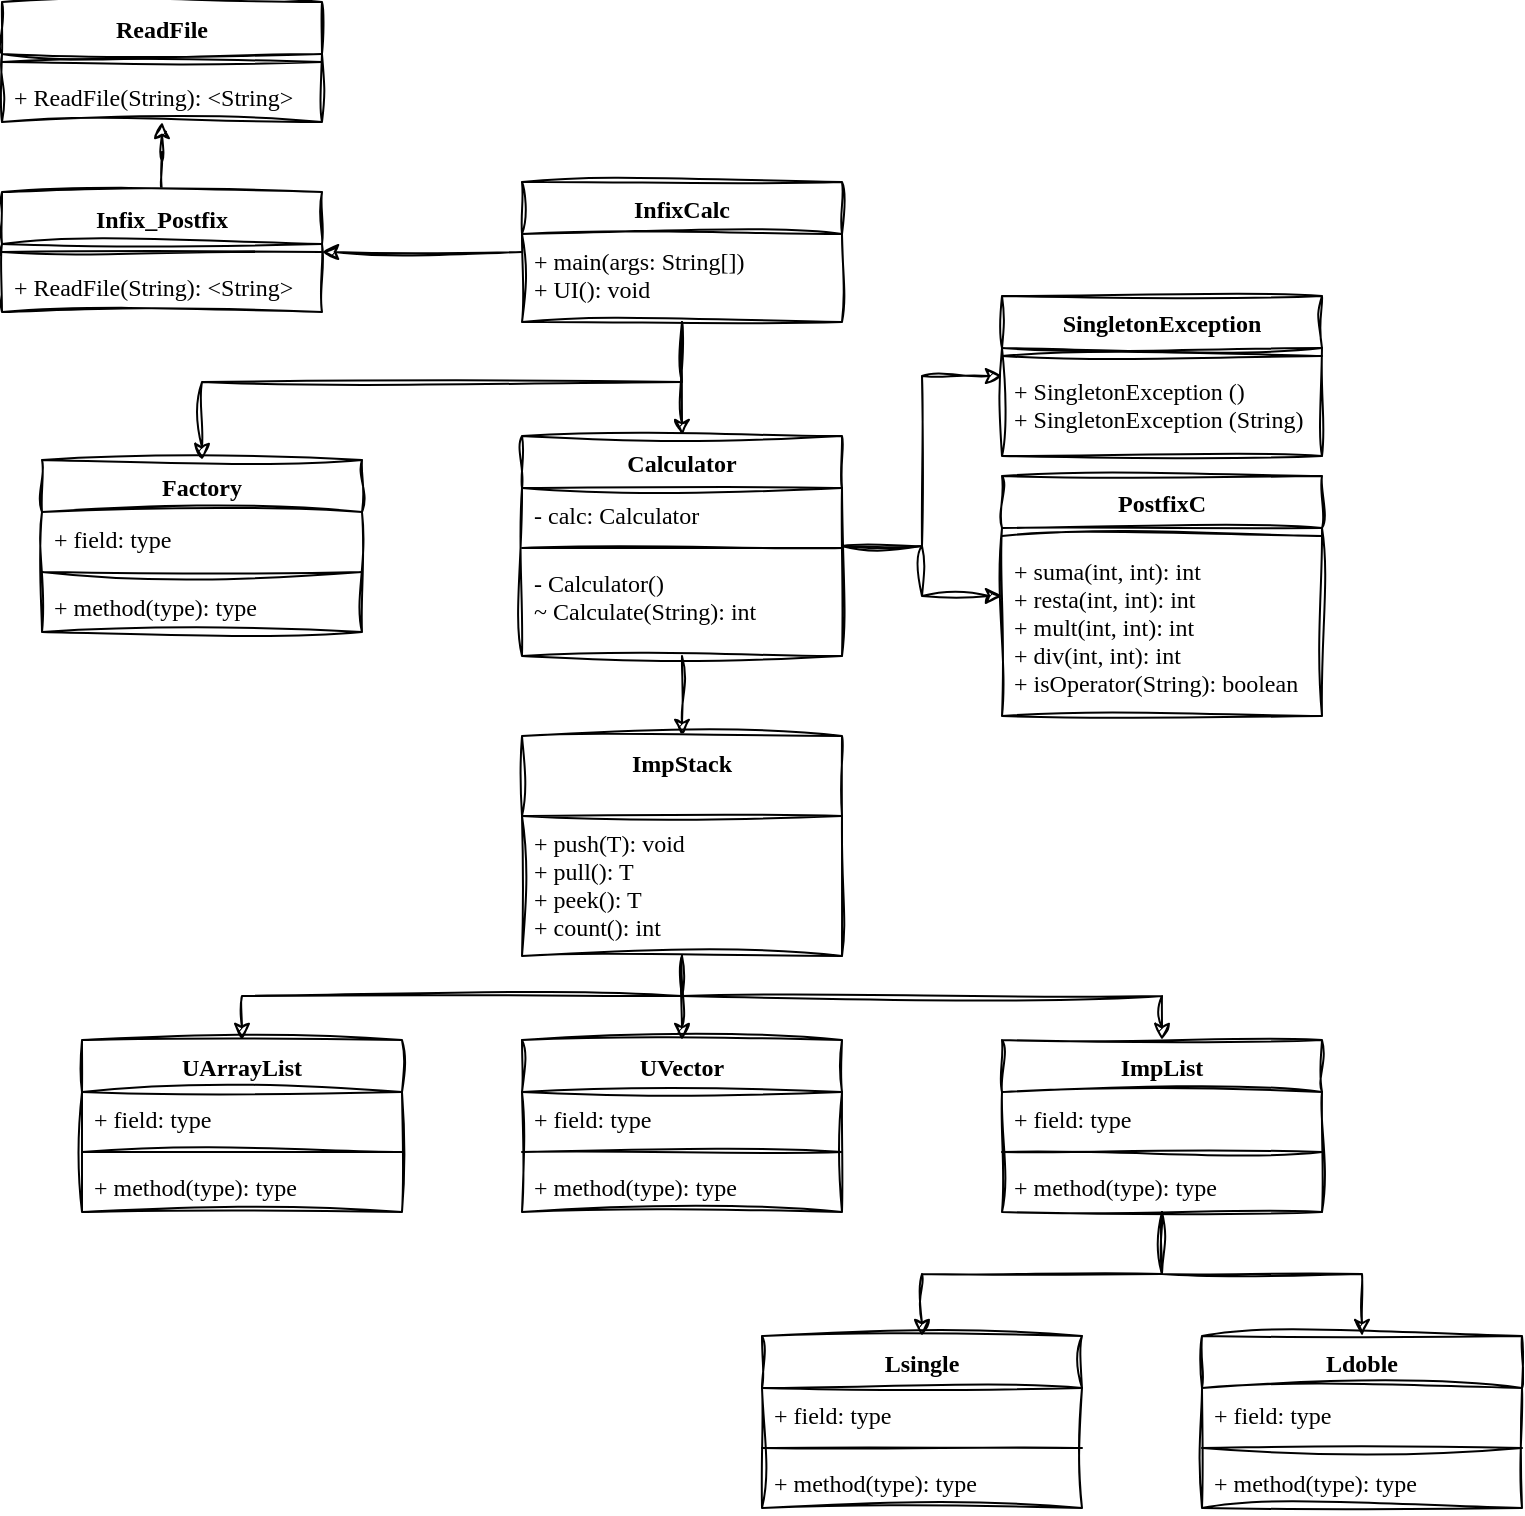 <mxfile version="20.8.16" type="device"><diagram id="C5RBs43oDa-KdzZeNtuy" name="Page-1"><mxGraphModel dx="1472" dy="708" grid="1" gridSize="10" guides="1" tooltips="1" connect="1" arrows="1" fold="1" page="1" pageScale="1" pageWidth="827" pageHeight="1169" math="0" shadow="0"><root><mxCell id="WIyWlLk6GJQsqaUBKTNV-0"/><mxCell id="WIyWlLk6GJQsqaUBKTNV-1" parent="WIyWlLk6GJQsqaUBKTNV-0"/><mxCell id="-Y89lW78PFe7YnOMHN3W-61" style="edgeStyle=orthogonalEdgeStyle;rounded=0;sketch=1;hachureGap=4;jiggle=2;curveFitting=1;orthogonalLoop=1;jettySize=auto;html=1;fontFamily=Garamond;fontSize=12;" parent="WIyWlLk6GJQsqaUBKTNV-1" source="-Y89lW78PFe7YnOMHN3W-0" target="Hi9I_zQP8mZ7ygohzVZc-4" edge="1"><mxGeometry relative="1" as="geometry"><mxPoint x="184" y="235" as="targetPoint"/></mxGeometry></mxCell><mxCell id="-Y89lW78PFe7YnOMHN3W-62" style="edgeStyle=orthogonalEdgeStyle;rounded=0;sketch=1;hachureGap=4;jiggle=2;curveFitting=1;orthogonalLoop=1;jettySize=auto;html=1;fontFamily=Garamond;fontSize=12;" parent="WIyWlLk6GJQsqaUBKTNV-1" source="-Y89lW78PFe7YnOMHN3W-0" target="-Y89lW78PFe7YnOMHN3W-8" edge="1"><mxGeometry relative="1" as="geometry"/></mxCell><mxCell id="-Y89lW78PFe7YnOMHN3W-0" value="InfixCalc" style="swimlane;fontStyle=1;align=center;verticalAlign=top;childLayout=stackLayout;horizontal=1;startSize=26;horizontalStack=0;resizeParent=1;resizeParentMax=0;resizeLast=0;collapsible=1;marginBottom=0;sketch=1;hachureGap=4;jiggle=2;curveFitting=1;fontFamily=Garamond;fontSize=12;" parent="WIyWlLk6GJQsqaUBKTNV-1" vertex="1"><mxGeometry x="294" y="200" width="160" height="70" as="geometry"/></mxCell><mxCell id="-Y89lW78PFe7YnOMHN3W-3" value="+ main(args: String[])&#10;+ UI(): void" style="text;strokeColor=none;fillColor=none;align=left;verticalAlign=top;spacingLeft=4;spacingRight=4;overflow=hidden;rotatable=0;points=[[0,0.5],[1,0.5]];portConstraint=eastwest;fontSize=12;fontFamily=Garamond;" parent="-Y89lW78PFe7YnOMHN3W-0" vertex="1"><mxGeometry y="26" width="160" height="44" as="geometry"/></mxCell><mxCell id="-Y89lW78PFe7YnOMHN3W-63" style="edgeStyle=orthogonalEdgeStyle;rounded=0;sketch=1;hachureGap=4;jiggle=2;curveFitting=1;orthogonalLoop=1;jettySize=auto;html=1;fontFamily=Garamond;fontSize=12;" parent="WIyWlLk6GJQsqaUBKTNV-1" source="-Y89lW78PFe7YnOMHN3W-8" target="-Y89lW78PFe7YnOMHN3W-12" edge="1"><mxGeometry relative="1" as="geometry"/></mxCell><mxCell id="-Y89lW78PFe7YnOMHN3W-65" style="edgeStyle=orthogonalEdgeStyle;rounded=0;sketch=1;hachureGap=4;jiggle=2;curveFitting=1;orthogonalLoop=1;jettySize=auto;html=1;fontFamily=Garamond;fontSize=12;" parent="WIyWlLk6GJQsqaUBKTNV-1" source="-Y89lW78PFe7YnOMHN3W-8" target="-Y89lW78PFe7YnOMHN3W-16" edge="1"><mxGeometry relative="1" as="geometry"/></mxCell><mxCell id="-Y89lW78PFe7YnOMHN3W-70" style="edgeStyle=orthogonalEdgeStyle;rounded=0;sketch=1;hachureGap=4;jiggle=2;curveFitting=1;orthogonalLoop=1;jettySize=auto;html=1;fontFamily=Garamond;fontSize=12;" parent="WIyWlLk6GJQsqaUBKTNV-1" source="-Y89lW78PFe7YnOMHN3W-8" target="-Y89lW78PFe7YnOMHN3W-66" edge="1"><mxGeometry relative="1" as="geometry"/></mxCell><mxCell id="Hi9I_zQP8mZ7ygohzVZc-18" style="edgeStyle=orthogonalEdgeStyle;rounded=0;sketch=1;hachureGap=4;jiggle=2;curveFitting=1;orthogonalLoop=1;jettySize=auto;html=1;fontFamily=Architects Daughter;fontSource=https%3A%2F%2Ffonts.googleapis.com%2Fcss%3Ffamily%3DArchitects%2BDaughter;fontSize=16;" parent="WIyWlLk6GJQsqaUBKTNV-1" source="-Y89lW78PFe7YnOMHN3W-0" target="Hi9I_zQP8mZ7ygohzVZc-12" edge="1"><mxGeometry relative="1" as="geometry"><Array as="points"><mxPoint x="374" y="300"/><mxPoint x="134" y="300"/></Array></mxGeometry></mxCell><mxCell id="-Y89lW78PFe7YnOMHN3W-8" value="Calculator" style="swimlane;fontStyle=1;align=center;verticalAlign=top;childLayout=stackLayout;horizontal=1;startSize=26;horizontalStack=0;resizeParent=1;resizeParentMax=0;resizeLast=0;collapsible=1;marginBottom=0;sketch=1;hachureGap=4;jiggle=2;curveFitting=1;fontFamily=Garamond;fontSize=12;" parent="WIyWlLk6GJQsqaUBKTNV-1" vertex="1"><mxGeometry x="294" y="327" width="160" height="110" as="geometry"/></mxCell><mxCell id="-Y89lW78PFe7YnOMHN3W-9" value="- calc: Calculator" style="text;strokeColor=none;fillColor=none;align=left;verticalAlign=top;spacingLeft=4;spacingRight=4;overflow=hidden;rotatable=0;points=[[0,0.5],[1,0.5]];portConstraint=eastwest;fontSize=12;fontFamily=Garamond;" parent="-Y89lW78PFe7YnOMHN3W-8" vertex="1"><mxGeometry y="26" width="160" height="26" as="geometry"/></mxCell><mxCell id="-Y89lW78PFe7YnOMHN3W-10" value="" style="line;strokeWidth=1;fillColor=none;align=left;verticalAlign=middle;spacingTop=-1;spacingLeft=3;spacingRight=3;rotatable=0;labelPosition=right;points=[];portConstraint=eastwest;strokeColor=inherit;sketch=1;hachureGap=4;jiggle=2;curveFitting=1;fontFamily=Garamond;fontSize=12;" parent="-Y89lW78PFe7YnOMHN3W-8" vertex="1"><mxGeometry y="52" width="160" height="8" as="geometry"/></mxCell><mxCell id="-Y89lW78PFe7YnOMHN3W-11" value="- Calculator()&#10;~ Calculate(String): int" style="text;strokeColor=none;fillColor=none;align=left;verticalAlign=top;spacingLeft=4;spacingRight=4;overflow=hidden;rotatable=0;points=[[0,0.5],[1,0.5]];portConstraint=eastwest;fontSize=12;fontFamily=Garamond;" parent="-Y89lW78PFe7YnOMHN3W-8" vertex="1"><mxGeometry y="60" width="160" height="50" as="geometry"/></mxCell><mxCell id="-Y89lW78PFe7YnOMHN3W-12" value="PostfixC" style="swimlane;fontStyle=1;align=center;verticalAlign=top;childLayout=stackLayout;horizontal=1;startSize=26;horizontalStack=0;resizeParent=1;resizeParentMax=0;resizeLast=0;collapsible=1;marginBottom=0;sketch=1;hachureGap=4;jiggle=2;curveFitting=1;fontFamily=Garamond;fontSize=12;" parent="WIyWlLk6GJQsqaUBKTNV-1" vertex="1"><mxGeometry x="534" y="347" width="160" height="120" as="geometry"/></mxCell><mxCell id="-Y89lW78PFe7YnOMHN3W-14" value="" style="line;strokeWidth=1;fillColor=none;align=left;verticalAlign=middle;spacingTop=-1;spacingLeft=3;spacingRight=3;rotatable=0;labelPosition=right;points=[];portConstraint=eastwest;strokeColor=inherit;sketch=1;hachureGap=4;jiggle=2;curveFitting=1;fontFamily=Garamond;fontSize=12;" parent="-Y89lW78PFe7YnOMHN3W-12" vertex="1"><mxGeometry y="26" width="160" height="8" as="geometry"/></mxCell><mxCell id="-Y89lW78PFe7YnOMHN3W-15" value="+ suma(int, int): int&#10;+ resta(int, int): int&#10;+ mult(int, int): int&#10;+ div(int, int): int&#10;+ isOperator(String): boolean" style="text;strokeColor=none;fillColor=none;align=left;verticalAlign=top;spacingLeft=4;spacingRight=4;overflow=hidden;rotatable=0;points=[[0,0.5],[1,0.5]];portConstraint=eastwest;fontSize=12;fontFamily=Garamond;" parent="-Y89lW78PFe7YnOMHN3W-12" vertex="1"><mxGeometry y="34" width="160" height="86" as="geometry"/></mxCell><mxCell id="-Y89lW78PFe7YnOMHN3W-39" style="edgeStyle=orthogonalEdgeStyle;rounded=0;sketch=1;hachureGap=4;jiggle=2;curveFitting=1;orthogonalLoop=1;jettySize=auto;html=1;fontFamily=Garamond;fontSize=12;" parent="WIyWlLk6GJQsqaUBKTNV-1" source="-Y89lW78PFe7YnOMHN3W-16" target="-Y89lW78PFe7YnOMHN3W-24" edge="1"><mxGeometry relative="1" as="geometry"/></mxCell><mxCell id="-Y89lW78PFe7YnOMHN3W-41" style="edgeStyle=orthogonalEdgeStyle;rounded=0;sketch=1;hachureGap=4;jiggle=2;curveFitting=1;orthogonalLoop=1;jettySize=auto;html=1;fontFamily=Garamond;fontSize=12;" parent="WIyWlLk6GJQsqaUBKTNV-1" source="-Y89lW78PFe7YnOMHN3W-16" target="-Y89lW78PFe7YnOMHN3W-28" edge="1"><mxGeometry relative="1" as="geometry"><Array as="points"><mxPoint x="374" y="607"/><mxPoint x="154" y="607"/></Array></mxGeometry></mxCell><mxCell id="-Y89lW78PFe7YnOMHN3W-43" style="edgeStyle=orthogonalEdgeStyle;rounded=0;sketch=1;hachureGap=4;jiggle=2;curveFitting=1;orthogonalLoop=1;jettySize=auto;html=1;fontFamily=Garamond;fontSize=12;" parent="WIyWlLk6GJQsqaUBKTNV-1" source="-Y89lW78PFe7YnOMHN3W-16" target="-Y89lW78PFe7YnOMHN3W-32" edge="1"><mxGeometry relative="1" as="geometry"><Array as="points"><mxPoint x="374" y="607"/><mxPoint x="614" y="607"/></Array></mxGeometry></mxCell><mxCell id="-Y89lW78PFe7YnOMHN3W-16" value="ImpStack" style="swimlane;fontStyle=1;align=center;verticalAlign=top;childLayout=stackLayout;horizontal=1;startSize=40;horizontalStack=0;resizeParent=1;resizeParentMax=0;resizeLast=0;collapsible=1;marginBottom=0;sketch=1;hachureGap=4;jiggle=2;curveFitting=1;fontFamily=Garamond;fontSize=12;" parent="WIyWlLk6GJQsqaUBKTNV-1" vertex="1"><mxGeometry x="294" y="477" width="160" height="110" as="geometry"/></mxCell><mxCell id="-Y89lW78PFe7YnOMHN3W-19" value="+ push(T): void&#10;+ pull(): T&#10;+ peek(): T&#10;+ count(): int" style="text;strokeColor=none;fillColor=none;align=left;verticalAlign=top;spacingLeft=4;spacingRight=4;overflow=hidden;rotatable=0;points=[[0,0.5],[1,0.5]];portConstraint=eastwest;fontSize=12;fontFamily=Garamond;" parent="-Y89lW78PFe7YnOMHN3W-16" vertex="1"><mxGeometry y="40" width="160" height="70" as="geometry"/></mxCell><mxCell id="-Y89lW78PFe7YnOMHN3W-24" value="UVector" style="swimlane;fontStyle=1;align=center;verticalAlign=top;childLayout=stackLayout;horizontal=1;startSize=26;horizontalStack=0;resizeParent=1;resizeParentMax=0;resizeLast=0;collapsible=1;marginBottom=0;sketch=1;hachureGap=4;jiggle=2;curveFitting=1;fontFamily=Garamond;fontSize=12;" parent="WIyWlLk6GJQsqaUBKTNV-1" vertex="1"><mxGeometry x="294" y="629" width="160" height="86" as="geometry"/></mxCell><mxCell id="-Y89lW78PFe7YnOMHN3W-25" value="+ field: type" style="text;strokeColor=none;fillColor=none;align=left;verticalAlign=top;spacingLeft=4;spacingRight=4;overflow=hidden;rotatable=0;points=[[0,0.5],[1,0.5]];portConstraint=eastwest;fontSize=12;fontFamily=Garamond;" parent="-Y89lW78PFe7YnOMHN3W-24" vertex="1"><mxGeometry y="26" width="160" height="26" as="geometry"/></mxCell><mxCell id="-Y89lW78PFe7YnOMHN3W-26" value="" style="line;strokeWidth=1;fillColor=none;align=left;verticalAlign=middle;spacingTop=-1;spacingLeft=3;spacingRight=3;rotatable=0;labelPosition=right;points=[];portConstraint=eastwest;strokeColor=inherit;sketch=1;hachureGap=4;jiggle=2;curveFitting=1;fontFamily=Garamond;fontSize=12;" parent="-Y89lW78PFe7YnOMHN3W-24" vertex="1"><mxGeometry y="52" width="160" height="8" as="geometry"/></mxCell><mxCell id="-Y89lW78PFe7YnOMHN3W-27" value="+ method(type): type" style="text;strokeColor=none;fillColor=none;align=left;verticalAlign=top;spacingLeft=4;spacingRight=4;overflow=hidden;rotatable=0;points=[[0,0.5],[1,0.5]];portConstraint=eastwest;fontSize=12;fontFamily=Garamond;" parent="-Y89lW78PFe7YnOMHN3W-24" vertex="1"><mxGeometry y="60" width="160" height="26" as="geometry"/></mxCell><mxCell id="-Y89lW78PFe7YnOMHN3W-28" value="UArrayList" style="swimlane;fontStyle=1;align=center;verticalAlign=top;childLayout=stackLayout;horizontal=1;startSize=26;horizontalStack=0;resizeParent=1;resizeParentMax=0;resizeLast=0;collapsible=1;marginBottom=0;sketch=1;hachureGap=4;jiggle=2;curveFitting=1;fontFamily=Garamond;fontSize=12;" parent="WIyWlLk6GJQsqaUBKTNV-1" vertex="1"><mxGeometry x="74" y="629" width="160" height="86" as="geometry"/></mxCell><mxCell id="-Y89lW78PFe7YnOMHN3W-29" value="+ field: type" style="text;strokeColor=none;fillColor=none;align=left;verticalAlign=top;spacingLeft=4;spacingRight=4;overflow=hidden;rotatable=0;points=[[0,0.5],[1,0.5]];portConstraint=eastwest;fontSize=12;fontFamily=Garamond;" parent="-Y89lW78PFe7YnOMHN3W-28" vertex="1"><mxGeometry y="26" width="160" height="26" as="geometry"/></mxCell><mxCell id="-Y89lW78PFe7YnOMHN3W-30" value="" style="line;strokeWidth=1;fillColor=none;align=left;verticalAlign=middle;spacingTop=-1;spacingLeft=3;spacingRight=3;rotatable=0;labelPosition=right;points=[];portConstraint=eastwest;strokeColor=inherit;sketch=1;hachureGap=4;jiggle=2;curveFitting=1;fontFamily=Garamond;fontSize=12;" parent="-Y89lW78PFe7YnOMHN3W-28" vertex="1"><mxGeometry y="52" width="160" height="8" as="geometry"/></mxCell><mxCell id="-Y89lW78PFe7YnOMHN3W-31" value="+ method(type): type" style="text;strokeColor=none;fillColor=none;align=left;verticalAlign=top;spacingLeft=4;spacingRight=4;overflow=hidden;rotatable=0;points=[[0,0.5],[1,0.5]];portConstraint=eastwest;fontSize=12;fontFamily=Garamond;" parent="-Y89lW78PFe7YnOMHN3W-28" vertex="1"><mxGeometry y="60" width="160" height="26" as="geometry"/></mxCell><mxCell id="-Y89lW78PFe7YnOMHN3W-57" style="edgeStyle=orthogonalEdgeStyle;rounded=0;sketch=1;hachureGap=4;jiggle=2;curveFitting=1;orthogonalLoop=1;jettySize=auto;html=1;fontFamily=Garamond;fontSize=12;" parent="WIyWlLk6GJQsqaUBKTNV-1" source="-Y89lW78PFe7YnOMHN3W-32" target="-Y89lW78PFe7YnOMHN3W-49" edge="1"><mxGeometry relative="1" as="geometry"/></mxCell><mxCell id="-Y89lW78PFe7YnOMHN3W-58" style="edgeStyle=orthogonalEdgeStyle;rounded=0;sketch=1;hachureGap=4;jiggle=2;curveFitting=1;orthogonalLoop=1;jettySize=auto;html=1;fontFamily=Garamond;fontSize=12;" parent="WIyWlLk6GJQsqaUBKTNV-1" source="-Y89lW78PFe7YnOMHN3W-32" target="-Y89lW78PFe7YnOMHN3W-53" edge="1"><mxGeometry relative="1" as="geometry"/></mxCell><mxCell id="-Y89lW78PFe7YnOMHN3W-32" value="ImpList" style="swimlane;fontStyle=1;align=center;verticalAlign=top;childLayout=stackLayout;horizontal=1;startSize=26;horizontalStack=0;resizeParent=1;resizeParentMax=0;resizeLast=0;collapsible=1;marginBottom=0;sketch=1;hachureGap=4;jiggle=2;curveFitting=1;fontFamily=Garamond;fontSize=12;" parent="WIyWlLk6GJQsqaUBKTNV-1" vertex="1"><mxGeometry x="534" y="629" width="160" height="86" as="geometry"/></mxCell><mxCell id="-Y89lW78PFe7YnOMHN3W-33" value="+ field: type" style="text;strokeColor=none;fillColor=none;align=left;verticalAlign=top;spacingLeft=4;spacingRight=4;overflow=hidden;rotatable=0;points=[[0,0.5],[1,0.5]];portConstraint=eastwest;fontSize=12;fontFamily=Garamond;" parent="-Y89lW78PFe7YnOMHN3W-32" vertex="1"><mxGeometry y="26" width="160" height="26" as="geometry"/></mxCell><mxCell id="-Y89lW78PFe7YnOMHN3W-34" value="" style="line;strokeWidth=1;fillColor=none;align=left;verticalAlign=middle;spacingTop=-1;spacingLeft=3;spacingRight=3;rotatable=0;labelPosition=right;points=[];portConstraint=eastwest;strokeColor=inherit;sketch=1;hachureGap=4;jiggle=2;curveFitting=1;fontFamily=Garamond;fontSize=12;" parent="-Y89lW78PFe7YnOMHN3W-32" vertex="1"><mxGeometry y="52" width="160" height="8" as="geometry"/></mxCell><mxCell id="-Y89lW78PFe7YnOMHN3W-35" value="+ method(type): type" style="text;strokeColor=none;fillColor=none;align=left;verticalAlign=top;spacingLeft=4;spacingRight=4;overflow=hidden;rotatable=0;points=[[0,0.5],[1,0.5]];portConstraint=eastwest;fontSize=12;fontFamily=Garamond;" parent="-Y89lW78PFe7YnOMHN3W-32" vertex="1"><mxGeometry y="60" width="160" height="26" as="geometry"/></mxCell><mxCell id="-Y89lW78PFe7YnOMHN3W-49" value="Lsingle" style="swimlane;fontStyle=1;align=center;verticalAlign=top;childLayout=stackLayout;horizontal=1;startSize=26;horizontalStack=0;resizeParent=1;resizeParentMax=0;resizeLast=0;collapsible=1;marginBottom=0;sketch=1;hachureGap=4;jiggle=2;curveFitting=1;fontFamily=Garamond;fontSize=12;" parent="WIyWlLk6GJQsqaUBKTNV-1" vertex="1"><mxGeometry x="414" y="777" width="160" height="86" as="geometry"/></mxCell><mxCell id="-Y89lW78PFe7YnOMHN3W-50" value="+ field: type" style="text;strokeColor=none;fillColor=none;align=left;verticalAlign=top;spacingLeft=4;spacingRight=4;overflow=hidden;rotatable=0;points=[[0,0.5],[1,0.5]];portConstraint=eastwest;fontSize=12;fontFamily=Garamond;" parent="-Y89lW78PFe7YnOMHN3W-49" vertex="1"><mxGeometry y="26" width="160" height="26" as="geometry"/></mxCell><mxCell id="-Y89lW78PFe7YnOMHN3W-51" value="" style="line;strokeWidth=1;fillColor=none;align=left;verticalAlign=middle;spacingTop=-1;spacingLeft=3;spacingRight=3;rotatable=0;labelPosition=right;points=[];portConstraint=eastwest;strokeColor=inherit;sketch=1;hachureGap=4;jiggle=2;curveFitting=1;fontFamily=Garamond;fontSize=12;" parent="-Y89lW78PFe7YnOMHN3W-49" vertex="1"><mxGeometry y="52" width="160" height="8" as="geometry"/></mxCell><mxCell id="-Y89lW78PFe7YnOMHN3W-52" value="+ method(type): type" style="text;strokeColor=none;fillColor=none;align=left;verticalAlign=top;spacingLeft=4;spacingRight=4;overflow=hidden;rotatable=0;points=[[0,0.5],[1,0.5]];portConstraint=eastwest;fontSize=12;fontFamily=Garamond;" parent="-Y89lW78PFe7YnOMHN3W-49" vertex="1"><mxGeometry y="60" width="160" height="26" as="geometry"/></mxCell><mxCell id="-Y89lW78PFe7YnOMHN3W-66" value="SingletonException" style="swimlane;fontStyle=1;align=center;verticalAlign=top;childLayout=stackLayout;horizontal=1;startSize=26;horizontalStack=0;resizeParent=1;resizeParentMax=0;resizeLast=0;collapsible=1;marginBottom=0;sketch=1;hachureGap=4;jiggle=2;curveFitting=1;fontFamily=Garamond;fontSize=12;" parent="WIyWlLk6GJQsqaUBKTNV-1" vertex="1"><mxGeometry x="534" y="257" width="160" height="80" as="geometry"/></mxCell><mxCell id="-Y89lW78PFe7YnOMHN3W-68" value="" style="line;strokeWidth=1;fillColor=none;align=left;verticalAlign=middle;spacingTop=-1;spacingLeft=3;spacingRight=3;rotatable=0;labelPosition=right;points=[];portConstraint=eastwest;strokeColor=inherit;sketch=1;hachureGap=4;jiggle=2;curveFitting=1;fontFamily=Garamond;fontSize=12;" parent="-Y89lW78PFe7YnOMHN3W-66" vertex="1"><mxGeometry y="26" width="160" height="8" as="geometry"/></mxCell><mxCell id="-Y89lW78PFe7YnOMHN3W-69" value="+ SingletonException ()&#10;+ SingletonException (String)" style="text;strokeColor=none;fillColor=none;align=left;verticalAlign=top;spacingLeft=4;spacingRight=4;overflow=hidden;rotatable=0;points=[[0,0.5],[1,0.5]];portConstraint=eastwest;fontSize=12;fontFamily=Garamond;" parent="-Y89lW78PFe7YnOMHN3W-66" vertex="1"><mxGeometry y="34" width="160" height="46" as="geometry"/></mxCell><mxCell id="Hi9I_zQP8mZ7ygohzVZc-1" value="ReadFile" style="swimlane;fontStyle=1;align=center;verticalAlign=top;childLayout=stackLayout;horizontal=1;startSize=26;horizontalStack=0;resizeParent=1;resizeParentMax=0;resizeLast=0;collapsible=1;marginBottom=0;sketch=1;hachureGap=4;jiggle=2;curveFitting=1;fontFamily=Garamond;fontSize=12;" parent="WIyWlLk6GJQsqaUBKTNV-1" vertex="1"><mxGeometry x="34" y="110" width="160" height="60" as="geometry"/></mxCell><mxCell id="Hi9I_zQP8mZ7ygohzVZc-2" value="" style="line;strokeWidth=1;fillColor=none;align=left;verticalAlign=middle;spacingTop=-1;spacingLeft=3;spacingRight=3;rotatable=0;labelPosition=right;points=[];portConstraint=eastwest;strokeColor=inherit;sketch=1;hachureGap=4;jiggle=2;curveFitting=1;fontFamily=Garamond;fontSize=12;" parent="Hi9I_zQP8mZ7ygohzVZc-1" vertex="1"><mxGeometry y="26" width="160" height="8" as="geometry"/></mxCell><mxCell id="Hi9I_zQP8mZ7ygohzVZc-3" value="+ ReadFile(String): &lt;String&gt;" style="text;strokeColor=none;fillColor=none;align=left;verticalAlign=top;spacingLeft=4;spacingRight=4;overflow=hidden;rotatable=0;points=[[0,0.5],[1,0.5]];portConstraint=eastwest;fontSize=12;fontFamily=Garamond;" parent="Hi9I_zQP8mZ7ygohzVZc-1" vertex="1"><mxGeometry y="34" width="160" height="26" as="geometry"/></mxCell><mxCell id="Hi9I_zQP8mZ7ygohzVZc-7" style="edgeStyle=orthogonalEdgeStyle;rounded=0;sketch=1;hachureGap=4;jiggle=2;curveFitting=1;orthogonalLoop=1;jettySize=auto;html=1;fontFamily=Architects Daughter;fontSource=https%3A%2F%2Ffonts.googleapis.com%2Fcss%3Ffamily%3DArchitects%2BDaughter;fontSize=16;" parent="WIyWlLk6GJQsqaUBKTNV-1" source="Hi9I_zQP8mZ7ygohzVZc-4" target="Hi9I_zQP8mZ7ygohzVZc-1" edge="1"><mxGeometry relative="1" as="geometry"/></mxCell><mxCell id="Hi9I_zQP8mZ7ygohzVZc-4" value="Infix_Postfix" style="swimlane;fontStyle=1;align=center;verticalAlign=top;childLayout=stackLayout;horizontal=1;startSize=26;horizontalStack=0;resizeParent=1;resizeParentMax=0;resizeLast=0;collapsible=1;marginBottom=0;sketch=1;hachureGap=4;jiggle=2;curveFitting=1;fontFamily=Garamond;fontSize=12;" parent="WIyWlLk6GJQsqaUBKTNV-1" vertex="1"><mxGeometry x="34" y="205" width="160" height="60" as="geometry"/></mxCell><mxCell id="Hi9I_zQP8mZ7ygohzVZc-5" value="" style="line;strokeWidth=1;fillColor=none;align=left;verticalAlign=middle;spacingTop=-1;spacingLeft=3;spacingRight=3;rotatable=0;labelPosition=right;points=[];portConstraint=eastwest;strokeColor=inherit;sketch=1;hachureGap=4;jiggle=2;curveFitting=1;fontFamily=Garamond;fontSize=12;" parent="Hi9I_zQP8mZ7ygohzVZc-4" vertex="1"><mxGeometry y="26" width="160" height="8" as="geometry"/></mxCell><mxCell id="Hi9I_zQP8mZ7ygohzVZc-6" value="+ ReadFile(String): &lt;String&gt;" style="text;strokeColor=none;fillColor=none;align=left;verticalAlign=top;spacingLeft=4;spacingRight=4;overflow=hidden;rotatable=0;points=[[0,0.5],[1,0.5]];portConstraint=eastwest;fontSize=12;fontFamily=Garamond;" parent="Hi9I_zQP8mZ7ygohzVZc-4" vertex="1"><mxGeometry y="34" width="160" height="26" as="geometry"/></mxCell><mxCell id="Hi9I_zQP8mZ7ygohzVZc-12" value="Factory" style="swimlane;fontStyle=1;align=center;verticalAlign=top;childLayout=stackLayout;horizontal=1;startSize=26;horizontalStack=0;resizeParent=1;resizeParentMax=0;resizeLast=0;collapsible=1;marginBottom=0;sketch=1;hachureGap=4;jiggle=2;curveFitting=1;fontFamily=Garamond;fontSize=12;" parent="WIyWlLk6GJQsqaUBKTNV-1" vertex="1"><mxGeometry x="54" y="339" width="160" height="86" as="geometry"/></mxCell><mxCell id="Hi9I_zQP8mZ7ygohzVZc-13" value="+ field: type" style="text;strokeColor=none;fillColor=none;align=left;verticalAlign=top;spacingLeft=4;spacingRight=4;overflow=hidden;rotatable=0;points=[[0,0.5],[1,0.5]];portConstraint=eastwest;fontSize=12;fontFamily=Garamond;" parent="Hi9I_zQP8mZ7ygohzVZc-12" vertex="1"><mxGeometry y="26" width="160" height="26" as="geometry"/></mxCell><mxCell id="Hi9I_zQP8mZ7ygohzVZc-14" value="" style="line;strokeWidth=1;fillColor=none;align=left;verticalAlign=middle;spacingTop=-1;spacingLeft=3;spacingRight=3;rotatable=0;labelPosition=right;points=[];portConstraint=eastwest;strokeColor=inherit;sketch=1;hachureGap=4;jiggle=2;curveFitting=1;fontFamily=Garamond;fontSize=12;" parent="Hi9I_zQP8mZ7ygohzVZc-12" vertex="1"><mxGeometry y="52" width="160" height="8" as="geometry"/></mxCell><mxCell id="Hi9I_zQP8mZ7ygohzVZc-15" value="+ method(type): type" style="text;strokeColor=none;fillColor=none;align=left;verticalAlign=top;spacingLeft=4;spacingRight=4;overflow=hidden;rotatable=0;points=[[0,0.5],[1,0.5]];portConstraint=eastwest;fontSize=12;fontFamily=Garamond;" parent="Hi9I_zQP8mZ7ygohzVZc-12" vertex="1"><mxGeometry y="60" width="160" height="26" as="geometry"/></mxCell><mxCell id="-Y89lW78PFe7YnOMHN3W-53" value="Ldoble" style="swimlane;fontStyle=1;align=center;verticalAlign=top;childLayout=stackLayout;horizontal=1;startSize=26;horizontalStack=0;resizeParent=1;resizeParentMax=0;resizeLast=0;collapsible=1;marginBottom=0;sketch=1;hachureGap=4;jiggle=2;curveFitting=1;fontFamily=Garamond;fontSize=12;" parent="WIyWlLk6GJQsqaUBKTNV-1" vertex="1"><mxGeometry x="634" y="777" width="160" height="86" as="geometry"/></mxCell><mxCell id="-Y89lW78PFe7YnOMHN3W-54" value="+ field: type" style="text;strokeColor=none;fillColor=none;align=left;verticalAlign=top;spacingLeft=4;spacingRight=4;overflow=hidden;rotatable=0;points=[[0,0.5],[1,0.5]];portConstraint=eastwest;fontSize=12;fontFamily=Garamond;" parent="-Y89lW78PFe7YnOMHN3W-53" vertex="1"><mxGeometry y="26" width="160" height="26" as="geometry"/></mxCell><mxCell id="-Y89lW78PFe7YnOMHN3W-55" value="" style="line;strokeWidth=1;fillColor=none;align=left;verticalAlign=middle;spacingTop=-1;spacingLeft=3;spacingRight=3;rotatable=0;labelPosition=right;points=[];portConstraint=eastwest;strokeColor=inherit;sketch=1;hachureGap=4;jiggle=2;curveFitting=1;fontFamily=Garamond;fontSize=12;" parent="-Y89lW78PFe7YnOMHN3W-53" vertex="1"><mxGeometry y="52" width="160" height="8" as="geometry"/></mxCell><mxCell id="-Y89lW78PFe7YnOMHN3W-56" value="+ method(type): type" style="text;strokeColor=none;fillColor=none;align=left;verticalAlign=top;spacingLeft=4;spacingRight=4;overflow=hidden;rotatable=0;points=[[0,0.5],[1,0.5]];portConstraint=eastwest;fontSize=12;fontFamily=Garamond;" parent="-Y89lW78PFe7YnOMHN3W-53" vertex="1"><mxGeometry y="60" width="160" height="26" as="geometry"/></mxCell></root></mxGraphModel></diagram></mxfile>